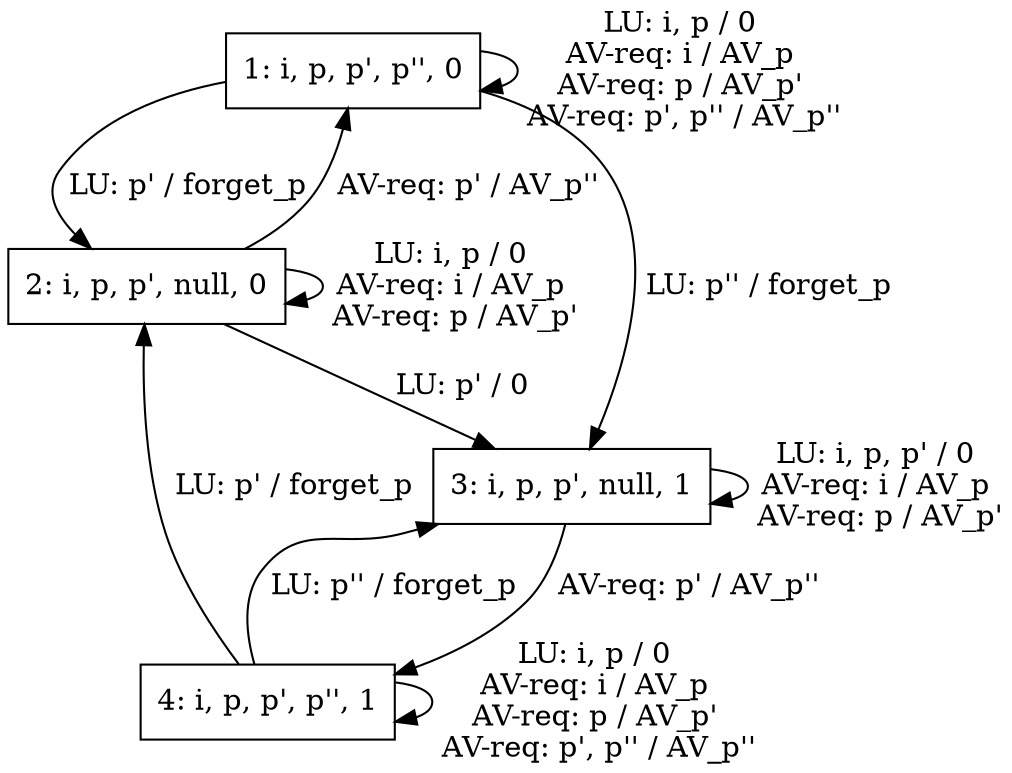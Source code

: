 digraph HN_states {
size = "9,7"

1 [shape = rectangle, label = "1: i, p, p', p'', 0"]

2 [shape = rectangle, label = "2: i, p, p', null, 0"]

3 [shape = rectangle, label = "3: i, p, p', null, 1"]

4 [shape = rectangle, label = "4: i, p, p', p'', 1"]



1 -> 1 [label = " LU: i, p / 0 \n AV-req: i / AV_p \n AV-req: p / AV_p' \n AV-req: p', p'' / AV_p''"]
1 -> 2 [label = " LU: p' / forget_p"]
1 -> 3 [label = " LU: p'' / forget_p"]

2 -> 2  [label = " LU: i, p / 0 \n AV-req: i / AV_p \n AV-req: p / AV_p'"]
2 -> 1  [label = " AV-req: p' / AV_p''"]
2 -> 3  [label = " LU: p' / 0"]



3 -> 3 [label = " LU: i, p, p' / 0 \n AV-req: i / AV_p \n AV-req: p / AV_p'"]
3 -> 4 [label = " AV-req: p' / AV_p''"]


4 -> 4 [label = " LU: i, p / 0 \n AV-req: i / AV_p \n AV-req: p / AV_p' \n AV-req: p', p'' / AV_p''"]
4 -> 2 [label = " LU: p' / forget_p"]
4 -> 3 [label = " LU: p'' / forget_p"]



}

/* forget_p = p <- p', p'<- p'', p'' <- null*/
